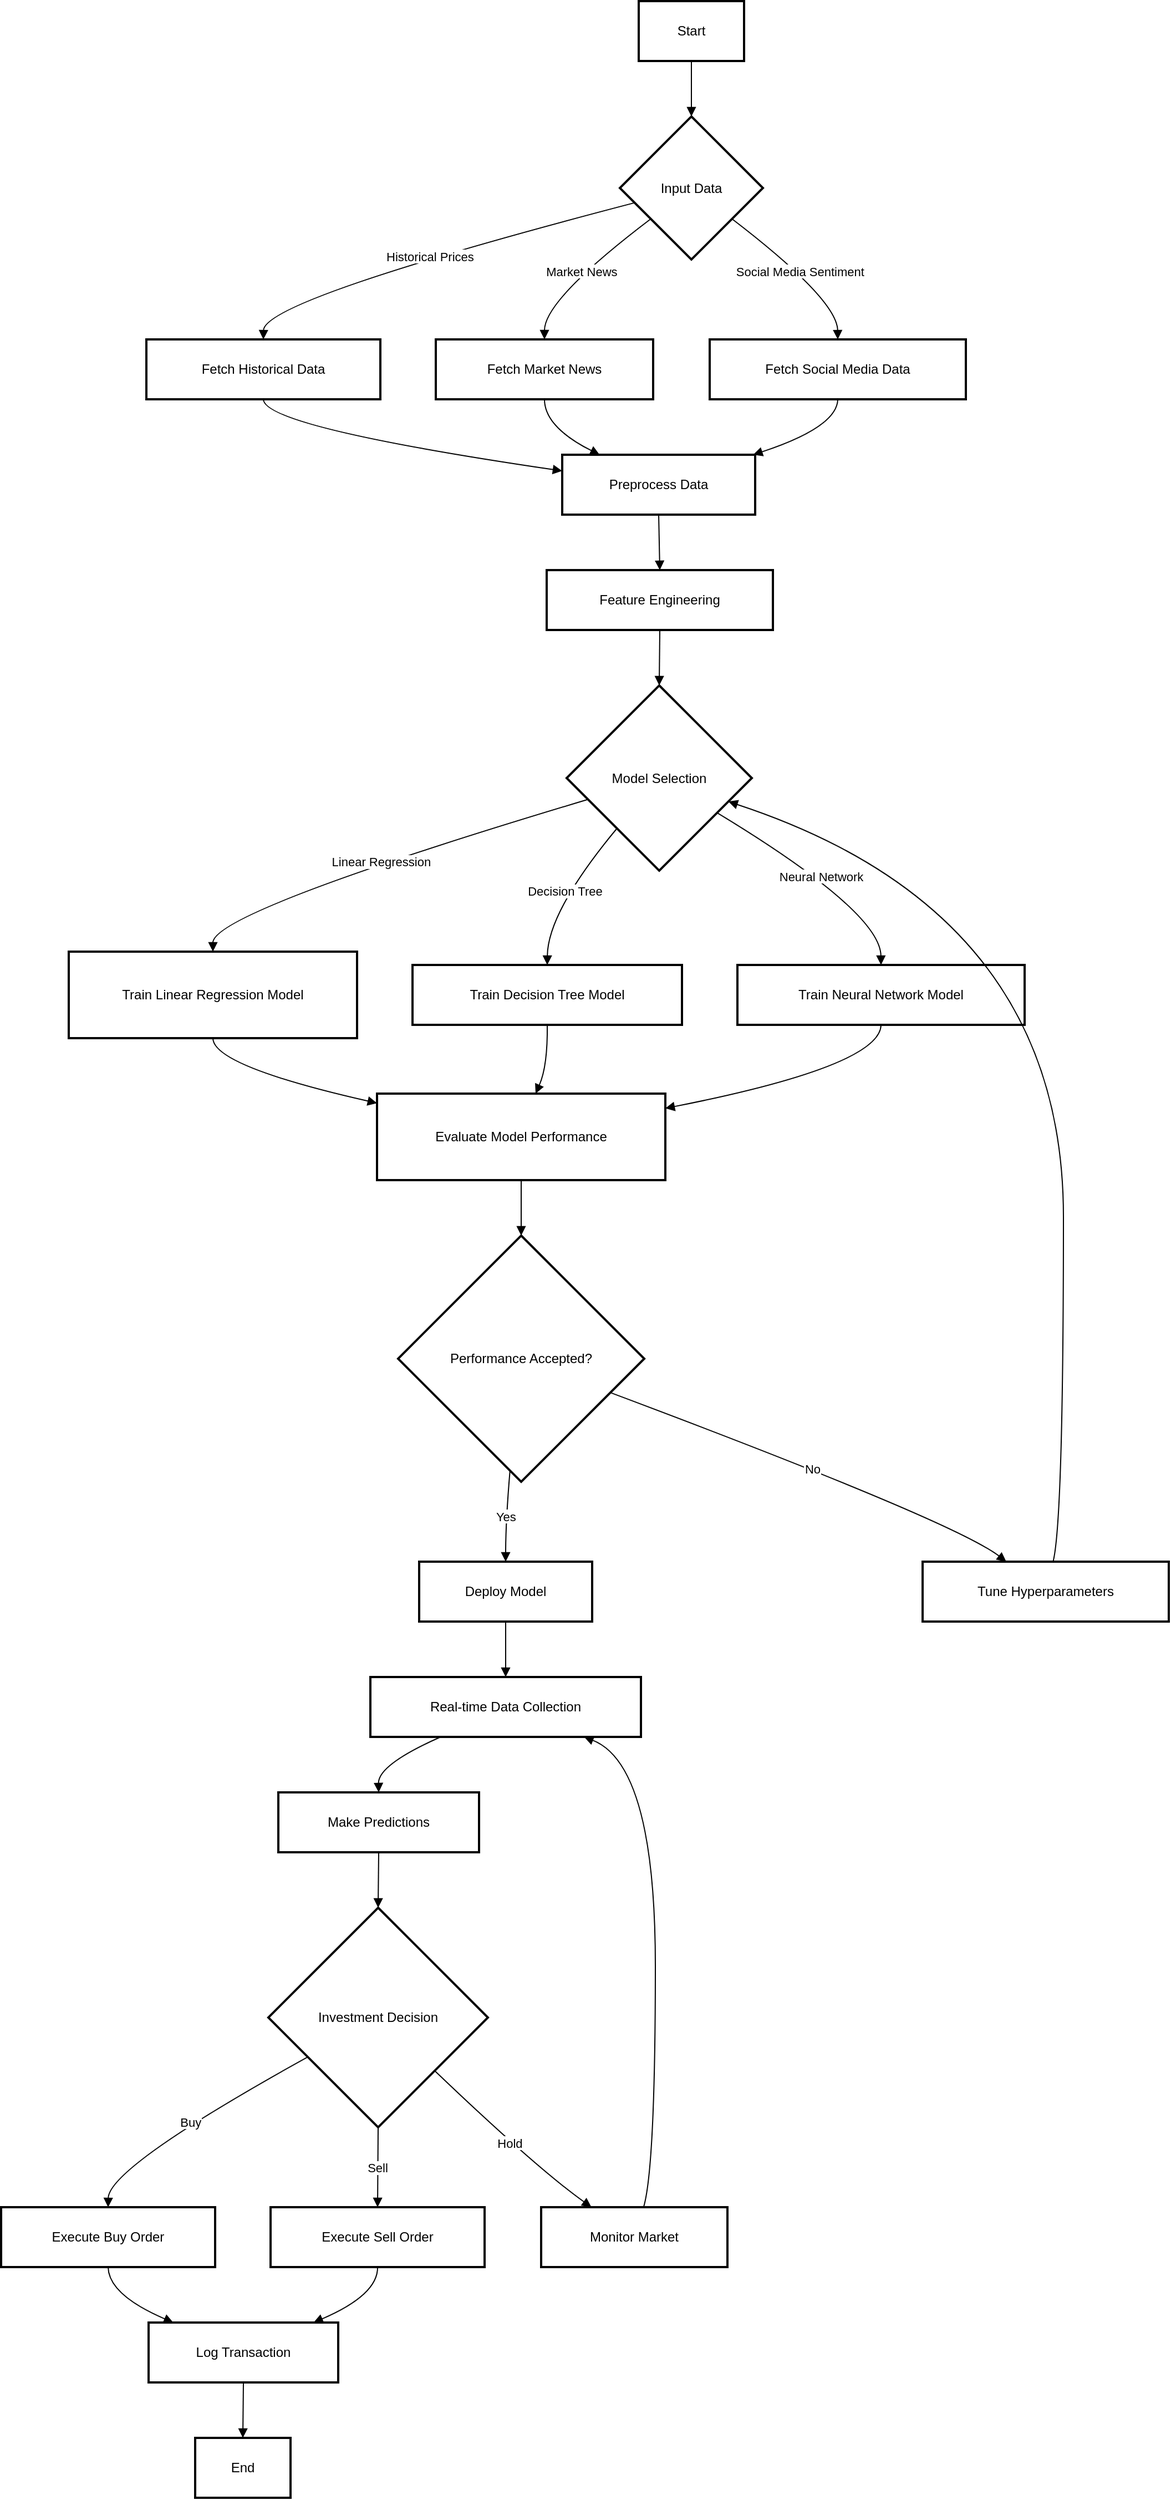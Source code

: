 <mxfile version="26.1.2">
  <diagram name="Page-1" id="sEsHQxfM8fKOgBLxS5Xr">
    <mxGraphModel>
      <root>
        <mxCell id="0" />
        <mxCell id="1" parent="0" />
        <mxCell id="2" value="Start" style="whiteSpace=wrap;strokeWidth=2;" vertex="1" parent="1">
          <mxGeometry x="583" y="8" width="95" height="54" as="geometry" />
        </mxCell>
        <mxCell id="3" value="Input Data" style="rhombus;strokeWidth=2;whiteSpace=wrap;" vertex="1" parent="1">
          <mxGeometry x="566" y="112" width="129" height="129" as="geometry" />
        </mxCell>
        <mxCell id="4" value="Fetch Historical Data" style="whiteSpace=wrap;strokeWidth=2;" vertex="1" parent="1">
          <mxGeometry x="139" y="313" width="211" height="54" as="geometry" />
        </mxCell>
        <mxCell id="5" value="Fetch Market News" style="whiteSpace=wrap;strokeWidth=2;" vertex="1" parent="1">
          <mxGeometry x="400" y="313" width="196" height="54" as="geometry" />
        </mxCell>
        <mxCell id="6" value="Fetch Social Media Data" style="whiteSpace=wrap;strokeWidth=2;" vertex="1" parent="1">
          <mxGeometry x="647" y="313" width="231" height="54" as="geometry" />
        </mxCell>
        <mxCell id="7" value="Preprocess Data" style="whiteSpace=wrap;strokeWidth=2;" vertex="1" parent="1">
          <mxGeometry x="514" y="417" width="174" height="54" as="geometry" />
        </mxCell>
        <mxCell id="8" value="Feature Engineering" style="whiteSpace=wrap;strokeWidth=2;" vertex="1" parent="1">
          <mxGeometry x="500" y="521" width="204" height="54" as="geometry" />
        </mxCell>
        <mxCell id="9" value="Model Selection" style="rhombus;strokeWidth=2;whiteSpace=wrap;" vertex="1" parent="1">
          <mxGeometry x="518" y="625" width="167" height="167" as="geometry" />
        </mxCell>
        <mxCell id="10" value="Train Linear Regression Model" style="whiteSpace=wrap;strokeWidth=2;" vertex="1" parent="1">
          <mxGeometry x="69" y="865" width="260" height="78" as="geometry" />
        </mxCell>
        <mxCell id="11" value="Train Decision Tree Model" style="whiteSpace=wrap;strokeWidth=2;" vertex="1" parent="1">
          <mxGeometry x="379" y="877" width="243" height="54" as="geometry" />
        </mxCell>
        <mxCell id="12" value="Train Neural Network Model" style="whiteSpace=wrap;strokeWidth=2;" vertex="1" parent="1">
          <mxGeometry x="672" y="877" width="259" height="54" as="geometry" />
        </mxCell>
        <mxCell id="13" value="Evaluate Model Performance" style="whiteSpace=wrap;strokeWidth=2;" vertex="1" parent="1">
          <mxGeometry x="347" y="993" width="260" height="78" as="geometry" />
        </mxCell>
        <mxCell id="14" value="Performance Accepted?" style="rhombus;strokeWidth=2;whiteSpace=wrap;" vertex="1" parent="1">
          <mxGeometry x="366" y="1121" width="222" height="222" as="geometry" />
        </mxCell>
        <mxCell id="15" value="Deploy Model" style="whiteSpace=wrap;strokeWidth=2;" vertex="1" parent="1">
          <mxGeometry x="385" y="1415" width="156" height="54" as="geometry" />
        </mxCell>
        <mxCell id="16" value="Tune Hyperparameters" style="whiteSpace=wrap;strokeWidth=2;" vertex="1" parent="1">
          <mxGeometry x="839" y="1415" width="222" height="54" as="geometry" />
        </mxCell>
        <mxCell id="17" value="Real-time Data Collection" style="whiteSpace=wrap;strokeWidth=2;" vertex="1" parent="1">
          <mxGeometry x="341" y="1519" width="244" height="54" as="geometry" />
        </mxCell>
        <mxCell id="18" value="Make Predictions" style="whiteSpace=wrap;strokeWidth=2;" vertex="1" parent="1">
          <mxGeometry x="258" y="1623" width="181" height="54" as="geometry" />
        </mxCell>
        <mxCell id="19" value="Investment Decision" style="rhombus;strokeWidth=2;whiteSpace=wrap;" vertex="1" parent="1">
          <mxGeometry x="249" y="1727" width="198" height="198" as="geometry" />
        </mxCell>
        <mxCell id="20" value="Execute Buy Order" style="whiteSpace=wrap;strokeWidth=2;" vertex="1" parent="1">
          <mxGeometry x="8" y="1997" width="193" height="54" as="geometry" />
        </mxCell>
        <mxCell id="21" value="Execute Sell Order" style="whiteSpace=wrap;strokeWidth=2;" vertex="1" parent="1">
          <mxGeometry x="251" y="1997" width="193" height="54" as="geometry" />
        </mxCell>
        <mxCell id="22" value="Monitor Market" style="whiteSpace=wrap;strokeWidth=2;" vertex="1" parent="1">
          <mxGeometry x="495" y="1997" width="168" height="54" as="geometry" />
        </mxCell>
        <mxCell id="23" value="Log Transaction" style="whiteSpace=wrap;strokeWidth=2;" vertex="1" parent="1">
          <mxGeometry x="141" y="2101" width="171" height="54" as="geometry" />
        </mxCell>
        <mxCell id="24" value="End" style="whiteSpace=wrap;strokeWidth=2;" vertex="1" parent="1">
          <mxGeometry x="183" y="2205" width="86" height="54" as="geometry" />
        </mxCell>
        <mxCell id="25" value="" style="curved=1;startArrow=none;endArrow=block;exitX=0.5;exitY=1;entryX=0.5;entryY=0;" edge="1" parent="1" source="2" target="3">
          <mxGeometry relative="1" as="geometry">
            <Array as="points" />
          </mxGeometry>
        </mxCell>
        <mxCell id="26" value="Historical Prices" style="curved=1;startArrow=none;endArrow=block;exitX=0;exitY=0.63;entryX=0.5;entryY=0.01;" edge="1" parent="1" source="3" target="4">
          <mxGeometry relative="1" as="geometry">
            <Array as="points">
              <mxPoint x="245" y="277" />
            </Array>
          </mxGeometry>
        </mxCell>
        <mxCell id="27" value="Market News" style="curved=1;startArrow=none;endArrow=block;exitX=0;exitY=0.88;entryX=0.5;entryY=0.01;" edge="1" parent="1" source="3" target="5">
          <mxGeometry relative="1" as="geometry">
            <Array as="points">
              <mxPoint x="498" y="277" />
            </Array>
          </mxGeometry>
        </mxCell>
        <mxCell id="28" value="Social Media Sentiment" style="curved=1;startArrow=none;endArrow=block;exitX=1;exitY=0.88;entryX=0.5;entryY=0.01;" edge="1" parent="1" source="3" target="6">
          <mxGeometry relative="1" as="geometry">
            <Array as="points">
              <mxPoint x="762" y="277" />
            </Array>
          </mxGeometry>
        </mxCell>
        <mxCell id="29" value="" style="curved=1;startArrow=none;endArrow=block;exitX=0.5;exitY=1.01;entryX=0;entryY=0.27;" edge="1" parent="1" source="4" target="7">
          <mxGeometry relative="1" as="geometry">
            <Array as="points">
              <mxPoint x="245" y="392" />
            </Array>
          </mxGeometry>
        </mxCell>
        <mxCell id="30" value="" style="curved=1;startArrow=none;endArrow=block;exitX=0.5;exitY=1.01;entryX=0.2;entryY=0.01;" edge="1" parent="1" source="5" target="7">
          <mxGeometry relative="1" as="geometry">
            <Array as="points">
              <mxPoint x="498" y="392" />
            </Array>
          </mxGeometry>
        </mxCell>
        <mxCell id="31" value="" style="curved=1;startArrow=none;endArrow=block;exitX=0.5;exitY=1.01;entryX=0.98;entryY=0.01;" edge="1" parent="1" source="6" target="7">
          <mxGeometry relative="1" as="geometry">
            <Array as="points">
              <mxPoint x="762" y="392" />
            </Array>
          </mxGeometry>
        </mxCell>
        <mxCell id="32" value="" style="curved=1;startArrow=none;endArrow=block;exitX=0.5;exitY=1.01;entryX=0.5;entryY=0.01;" edge="1" parent="1" source="7" target="8">
          <mxGeometry relative="1" as="geometry">
            <Array as="points" />
          </mxGeometry>
        </mxCell>
        <mxCell id="33" value="" style="curved=1;startArrow=none;endArrow=block;exitX=0.5;exitY=1.01;entryX=0.5;entryY=0;" edge="1" parent="1" source="8" target="9">
          <mxGeometry relative="1" as="geometry">
            <Array as="points" />
          </mxGeometry>
        </mxCell>
        <mxCell id="34" value="Linear Regression" style="curved=1;startArrow=none;endArrow=block;exitX=0;exitY=0.65;entryX=0.5;entryY=0;" edge="1" parent="1" source="9" target="10">
          <mxGeometry relative="1" as="geometry">
            <Array as="points">
              <mxPoint x="199" y="829" />
            </Array>
          </mxGeometry>
        </mxCell>
        <mxCell id="35" value="Decision Tree" style="curved=1;startArrow=none;endArrow=block;exitX=0.08;exitY=1;entryX=0.5;entryY=0;" edge="1" parent="1" source="9" target="11">
          <mxGeometry relative="1" as="geometry">
            <Array as="points">
              <mxPoint x="501" y="829" />
            </Array>
          </mxGeometry>
        </mxCell>
        <mxCell id="36" value="Neural Network" style="curved=1;startArrow=none;endArrow=block;exitX=1;exitY=0.8;entryX=0.5;entryY=0;" edge="1" parent="1" source="9" target="12">
          <mxGeometry relative="1" as="geometry">
            <Array as="points">
              <mxPoint x="801" y="829" />
            </Array>
          </mxGeometry>
        </mxCell>
        <mxCell id="37" value="" style="curved=1;startArrow=none;endArrow=block;exitX=0.5;exitY=1;entryX=0;entryY=0.11;" edge="1" parent="1" source="10" target="13">
          <mxGeometry relative="1" as="geometry">
            <Array as="points">
              <mxPoint x="199" y="968" />
            </Array>
          </mxGeometry>
        </mxCell>
        <mxCell id="38" value="" style="curved=1;startArrow=none;endArrow=block;exitX=0.5;exitY=1;entryX=0.55;entryY=0;" edge="1" parent="1" source="11" target="13">
          <mxGeometry relative="1" as="geometry">
            <Array as="points">
              <mxPoint x="501" y="968" />
            </Array>
          </mxGeometry>
        </mxCell>
        <mxCell id="39" value="" style="curved=1;startArrow=none;endArrow=block;exitX=0.5;exitY=1;entryX=1;entryY=0.17;" edge="1" parent="1" source="12" target="13">
          <mxGeometry relative="1" as="geometry">
            <Array as="points">
              <mxPoint x="801" y="968" />
            </Array>
          </mxGeometry>
        </mxCell>
        <mxCell id="40" value="" style="curved=1;startArrow=none;endArrow=block;exitX=0.5;exitY=1;entryX=0.5;entryY=0;" edge="1" parent="1" source="13" target="14">
          <mxGeometry relative="1" as="geometry">
            <Array as="points" />
          </mxGeometry>
        </mxCell>
        <mxCell id="41" value="Yes" style="curved=1;startArrow=none;endArrow=block;exitX=0.45;exitY=1;entryX=0.5;entryY=0;" edge="1" parent="1" source="14" target="15">
          <mxGeometry relative="1" as="geometry">
            <Array as="points">
              <mxPoint x="463" y="1379" />
            </Array>
          </mxGeometry>
        </mxCell>
        <mxCell id="42" value="No" style="curved=1;startArrow=none;endArrow=block;exitX=1;exitY=0.69;entryX=0.34;entryY=0;" edge="1" parent="1" source="14" target="16">
          <mxGeometry relative="1" as="geometry">
            <Array as="points">
              <mxPoint x="868" y="1379" />
            </Array>
          </mxGeometry>
        </mxCell>
        <mxCell id="43" value="" style="curved=1;startArrow=none;endArrow=block;exitX=0.53;exitY=0;entryX=1;entryY=0.67;" edge="1" parent="1" source="16" target="9">
          <mxGeometry relative="1" as="geometry">
            <Array as="points">
              <mxPoint x="966" y="1379" />
              <mxPoint x="966" y="829" />
            </Array>
          </mxGeometry>
        </mxCell>
        <mxCell id="44" value="" style="curved=1;startArrow=none;endArrow=block;exitX=0.5;exitY=1;entryX=0.5;entryY=0;" edge="1" parent="1" source="15" target="17">
          <mxGeometry relative="1" as="geometry">
            <Array as="points" />
          </mxGeometry>
        </mxCell>
        <mxCell id="45" value="" style="curved=1;startArrow=none;endArrow=block;exitX=0.26;exitY=1;entryX=0.5;entryY=0;" edge="1" parent="1" source="17" target="18">
          <mxGeometry relative="1" as="geometry">
            <Array as="points">
              <mxPoint x="348" y="1598" />
            </Array>
          </mxGeometry>
        </mxCell>
        <mxCell id="46" value="" style="curved=1;startArrow=none;endArrow=block;exitX=0.5;exitY=1;entryX=0.5;entryY=0;" edge="1" parent="1" source="18" target="19">
          <mxGeometry relative="1" as="geometry">
            <Array as="points" />
          </mxGeometry>
        </mxCell>
        <mxCell id="47" value="Buy" style="curved=1;startArrow=none;endArrow=block;exitX=0;exitY=0.78;entryX=0.5;entryY=0;" edge="1" parent="1" source="19" target="20">
          <mxGeometry relative="1" as="geometry">
            <Array as="points">
              <mxPoint x="105" y="1961" />
            </Array>
          </mxGeometry>
        </mxCell>
        <mxCell id="48" value="Sell" style="curved=1;startArrow=none;endArrow=block;exitX=0.5;exitY=1;entryX=0.5;entryY=0;" edge="1" parent="1" source="19" target="21">
          <mxGeometry relative="1" as="geometry">
            <Array as="points" />
          </mxGeometry>
        </mxCell>
        <mxCell id="49" value="Hold" style="curved=1;startArrow=none;endArrow=block;exitX=1;exitY=0.97;entryX=0.27;entryY=0;" edge="1" parent="1" source="19" target="22">
          <mxGeometry relative="1" as="geometry">
            <Array as="points">
              <mxPoint x="490" y="1961" />
            </Array>
          </mxGeometry>
        </mxCell>
        <mxCell id="50" value="" style="curved=1;startArrow=none;endArrow=block;exitX=0.55;exitY=0;entryX=0.79;entryY=1;" edge="1" parent="1" source="22" target="17">
          <mxGeometry relative="1" as="geometry">
            <Array as="points">
              <mxPoint x="598" y="1961" />
              <mxPoint x="598" y="1598" />
            </Array>
          </mxGeometry>
        </mxCell>
        <mxCell id="51" value="" style="curved=1;startArrow=none;endArrow=block;exitX=0.5;exitY=1;entryX=0.13;entryY=0;" edge="1" parent="1" source="20" target="23">
          <mxGeometry relative="1" as="geometry">
            <Array as="points">
              <mxPoint x="105" y="2076" />
            </Array>
          </mxGeometry>
        </mxCell>
        <mxCell id="52" value="" style="curved=1;startArrow=none;endArrow=block;exitX=0.5;exitY=1;entryX=0.87;entryY=0;" edge="1" parent="1" source="21" target="23">
          <mxGeometry relative="1" as="geometry">
            <Array as="points">
              <mxPoint x="348" y="2076" />
            </Array>
          </mxGeometry>
        </mxCell>
        <mxCell id="53" value="" style="curved=1;startArrow=none;endArrow=block;exitX=0.5;exitY=1;entryX=0.5;entryY=0;" edge="1" parent="1" source="23" target="24">
          <mxGeometry relative="1" as="geometry">
            <Array as="points" />
          </mxGeometry>
        </mxCell>
      </root>
    </mxGraphModel>
  </diagram>
</mxfile>

